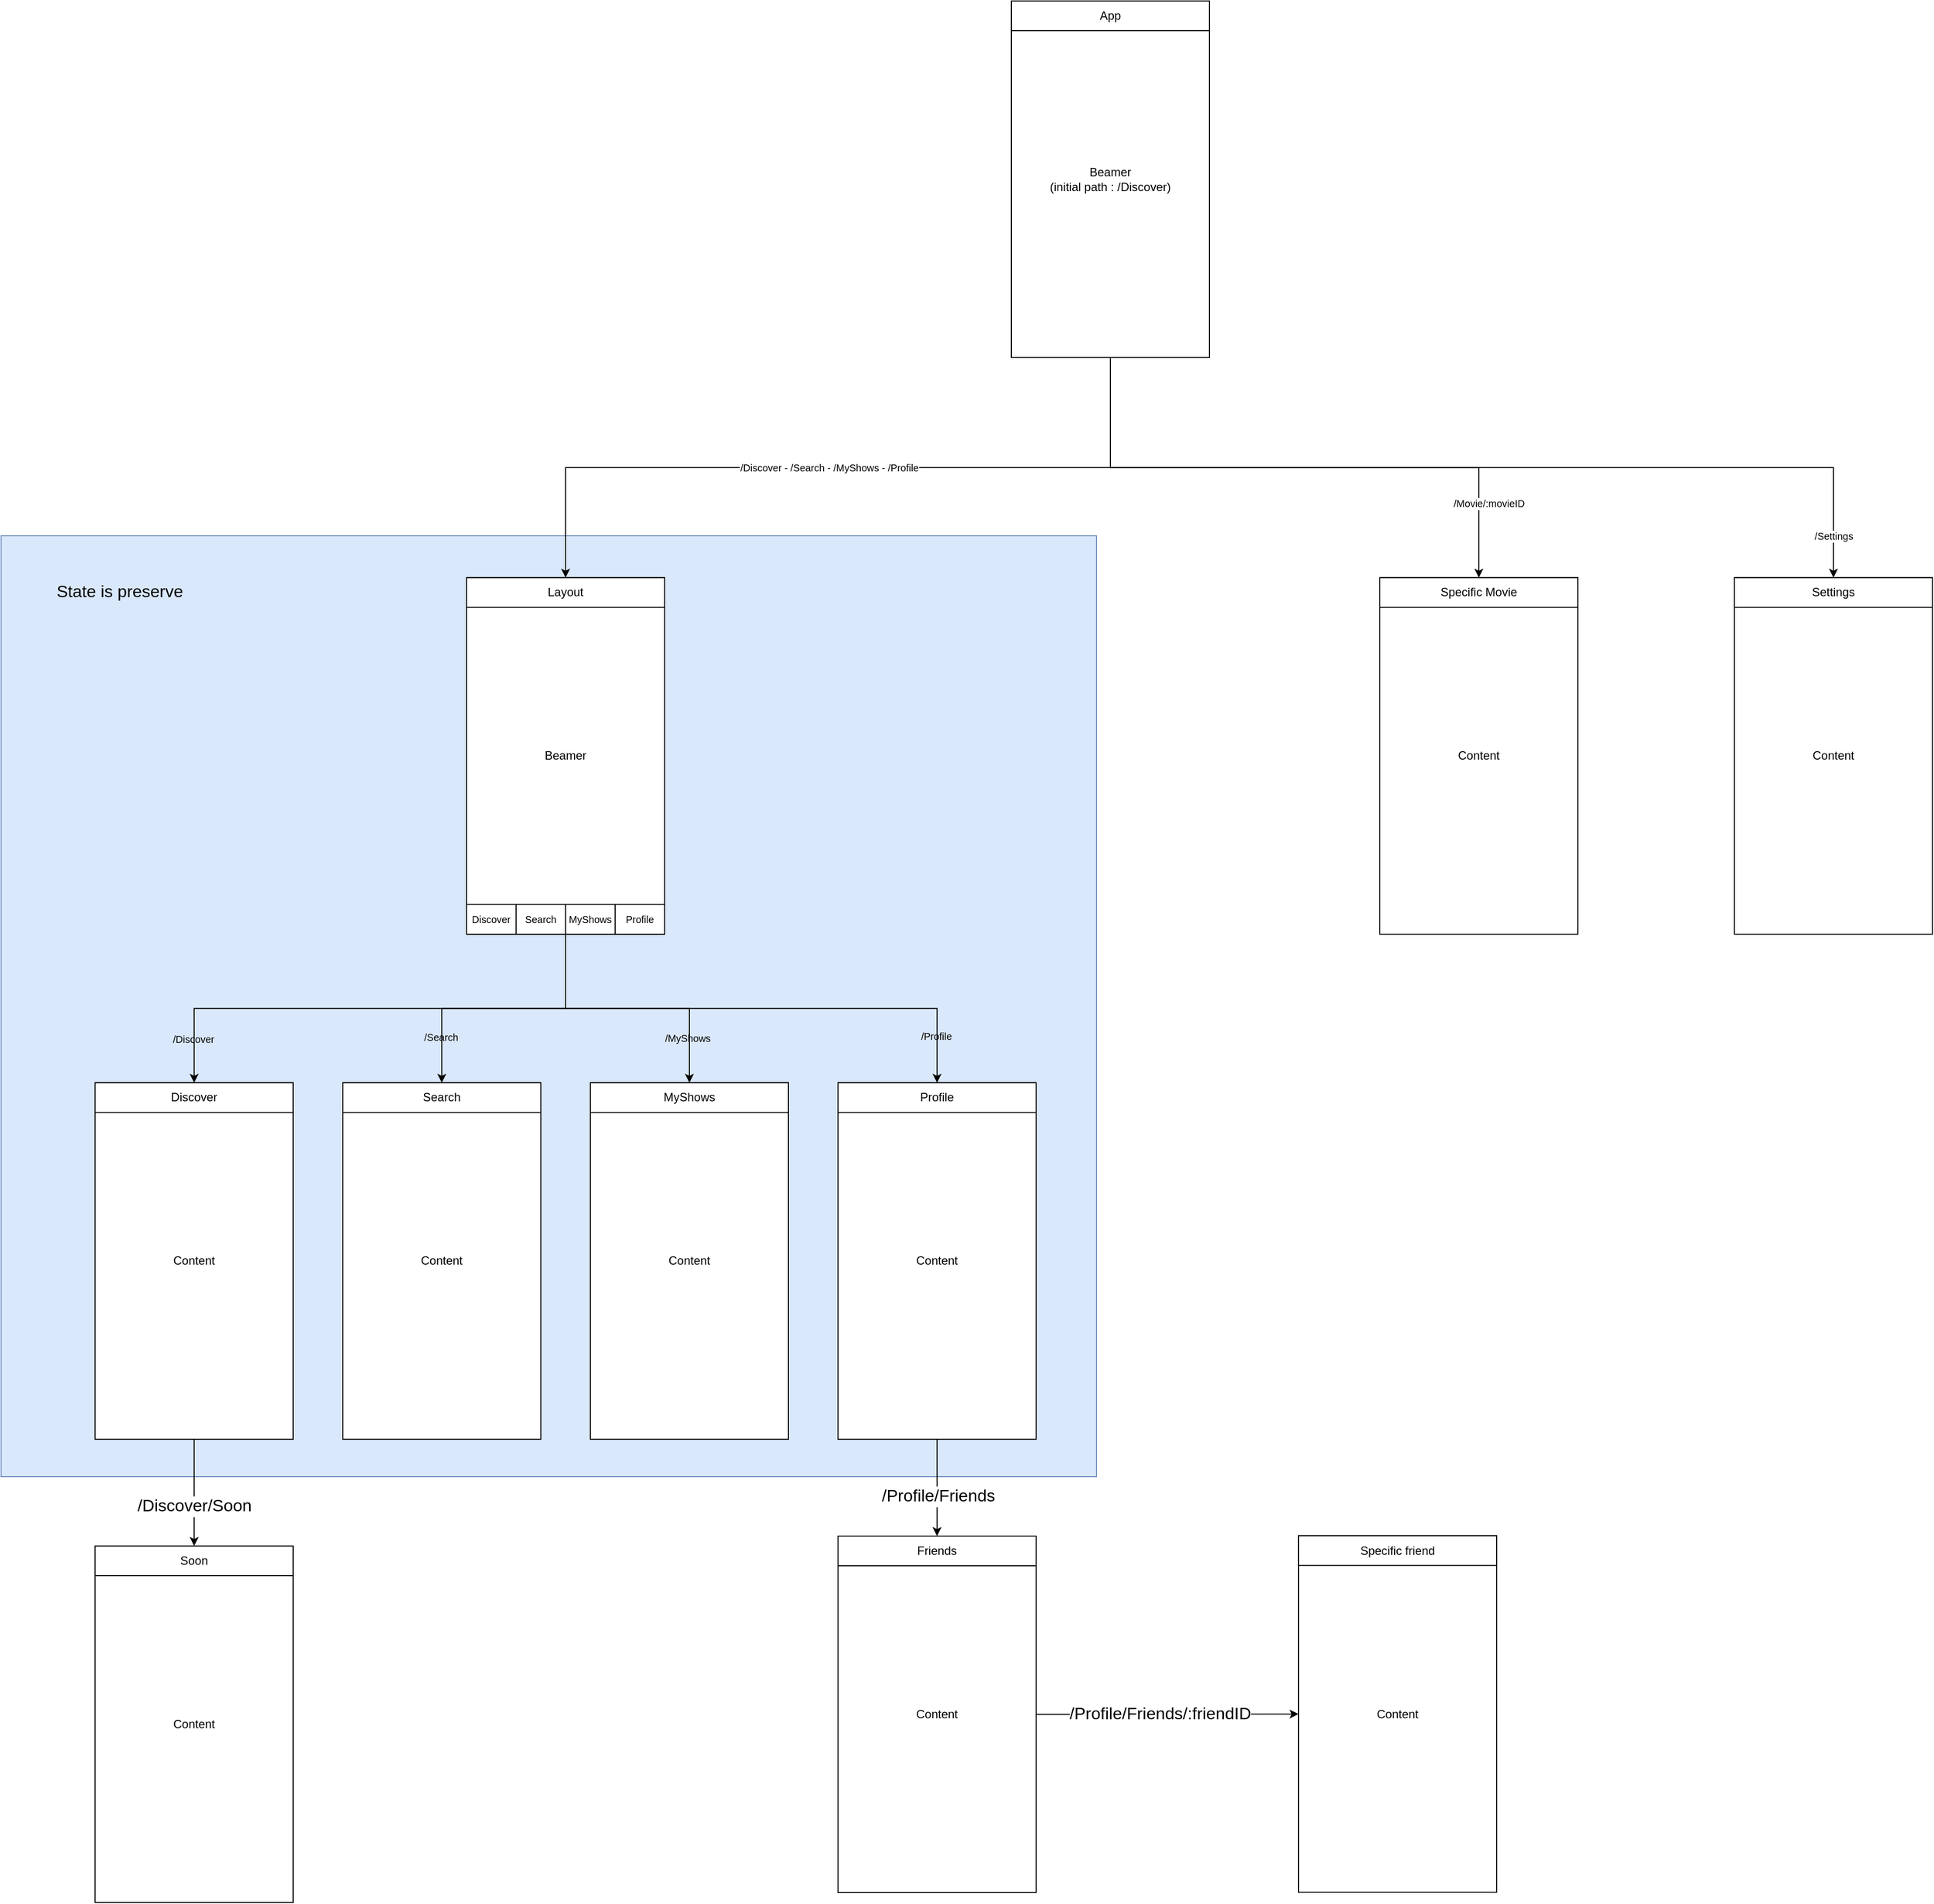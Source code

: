 <mxfile version="20.0.3" type="device"><diagram id="WqRtav1gksRt4kbiOZdr" name="Page-1"><mxGraphModel dx="5688" dy="4313" grid="1" gridSize="10" guides="1" tooltips="1" connect="1" arrows="1" fold="1" page="1" pageScale="1" pageWidth="827" pageHeight="1169" math="0" shadow="0"><root><mxCell id="0"/><mxCell id="1" parent="0"/><mxCell id="Yy9IkFTsU72jdzXScGj7-37" value="" style="rounded=0;whiteSpace=wrap;html=1;fontSize=10;fillColor=#dae8fc;strokeColor=#6c8ebf;" vertex="1" parent="1"><mxGeometry x="270" y="-44" width="1106" height="950" as="geometry"/></mxCell><mxCell id="Yy9IkFTsU72jdzXScGj7-51" style="edgeStyle=orthogonalEdgeStyle;rounded=0;orthogonalLoop=1;jettySize=auto;html=1;exitX=0.5;exitY=1;exitDx=0;exitDy=0;entryX=0.5;entryY=0;entryDx=0;entryDy=0;fontSize=17;" edge="1" parent="1" source="Yy9IkFTsU72jdzXScGj7-3" target="Yy9IkFTsU72jdzXScGj7-50"><mxGeometry relative="1" as="geometry"/></mxCell><mxCell id="Yy9IkFTsU72jdzXScGj7-3" value="Content" style="rounded=0;whiteSpace=wrap;html=1;" vertex="1" parent="1"><mxGeometry x="365" y="508.29" width="200" height="360" as="geometry"/></mxCell><mxCell id="Yy9IkFTsU72jdzXScGj7-4" value="Discover" style="rounded=0;whiteSpace=wrap;html=1;" vertex="1" parent="1"><mxGeometry x="365" y="508.29" width="200" height="30" as="geometry"/></mxCell><mxCell id="Yy9IkFTsU72jdzXScGj7-5" value="Content" style="rounded=0;whiteSpace=wrap;html=1;" vertex="1" parent="1"><mxGeometry x="615" y="508.29" width="200" height="360" as="geometry"/></mxCell><mxCell id="Yy9IkFTsU72jdzXScGj7-6" value="Search" style="rounded=0;whiteSpace=wrap;html=1;" vertex="1" parent="1"><mxGeometry x="615" y="508.29" width="200" height="30" as="geometry"/></mxCell><mxCell id="Yy9IkFTsU72jdzXScGj7-7" value="Content" style="rounded=0;whiteSpace=wrap;html=1;" vertex="1" parent="1"><mxGeometry x="865" y="508.29" width="200" height="360" as="geometry"/></mxCell><mxCell id="Yy9IkFTsU72jdzXScGj7-8" value="MyShows" style="rounded=0;whiteSpace=wrap;html=1;" vertex="1" parent="1"><mxGeometry x="865" y="508.29" width="200" height="30" as="geometry"/></mxCell><mxCell id="Yy9IkFTsU72jdzXScGj7-44" style="edgeStyle=orthogonalEdgeStyle;rounded=0;orthogonalLoop=1;jettySize=auto;html=1;exitX=0.5;exitY=1;exitDx=0;exitDy=0;entryX=0.5;entryY=0;entryDx=0;entryDy=0;fontSize=17;" edge="1" parent="1" source="Yy9IkFTsU72jdzXScGj7-9" target="Yy9IkFTsU72jdzXScGj7-41"><mxGeometry relative="1" as="geometry"/></mxCell><mxCell id="Yy9IkFTsU72jdzXScGj7-45" value="/Profile/Friends" style="edgeLabel;html=1;align=center;verticalAlign=middle;resizable=0;points=[];fontSize=17;" vertex="1" connectable="0" parent="Yy9IkFTsU72jdzXScGj7-44"><mxGeometry x="0.175" y="1" relative="1" as="geometry"><mxPoint as="offset"/></mxGeometry></mxCell><mxCell id="Yy9IkFTsU72jdzXScGj7-9" value="Content" style="rounded=0;whiteSpace=wrap;html=1;" vertex="1" parent="1"><mxGeometry x="1115" y="508.29" width="200" height="360" as="geometry"/></mxCell><mxCell id="Yy9IkFTsU72jdzXScGj7-10" value="Profile" style="rounded=0;whiteSpace=wrap;html=1;" vertex="1" parent="1"><mxGeometry x="1115" y="508.29" width="200" height="30" as="geometry"/></mxCell><mxCell id="Yy9IkFTsU72jdzXScGj7-12" value="Beamer" style="rounded=0;whiteSpace=wrap;html=1;" vertex="1" parent="1"><mxGeometry x="740" y="-1.71" width="200" height="360" as="geometry"/></mxCell><mxCell id="Yy9IkFTsU72jdzXScGj7-13" value="Layout" style="rounded=0;whiteSpace=wrap;html=1;" vertex="1" parent="1"><mxGeometry x="740" y="-1.71" width="200" height="30" as="geometry"/></mxCell><mxCell id="Yy9IkFTsU72jdzXScGj7-14" value="&lt;font style=&quot;font-size: 10px;&quot;&gt;Discover&lt;/font&gt;" style="rounded=0;whiteSpace=wrap;html=1;" vertex="1" parent="1"><mxGeometry x="740" y="328.29" width="50" height="30" as="geometry"/></mxCell><mxCell id="Yy9IkFTsU72jdzXScGj7-19" style="edgeStyle=orthogonalEdgeStyle;rounded=0;orthogonalLoop=1;jettySize=auto;html=1;exitX=1;exitY=1;exitDx=0;exitDy=0;entryX=0.5;entryY=0;entryDx=0;entryDy=0;fontSize=10;" edge="1" parent="1" source="Yy9IkFTsU72jdzXScGj7-15" target="Yy9IkFTsU72jdzXScGj7-6"><mxGeometry relative="1" as="geometry"/></mxCell><mxCell id="Yy9IkFTsU72jdzXScGj7-30" value="/Search" style="edgeLabel;html=1;align=center;verticalAlign=middle;resizable=0;points=[];fontSize=10;labelBackgroundColor=none;" vertex="1" connectable="0" parent="Yy9IkFTsU72jdzXScGj7-19"><mxGeometry x="0.657" y="-1" relative="1" as="geometry"><mxPoint as="offset"/></mxGeometry></mxCell><mxCell id="Yy9IkFTsU72jdzXScGj7-15" value="&lt;font style=&quot;font-size: 10px;&quot;&gt;Search&lt;/font&gt;" style="rounded=0;whiteSpace=wrap;html=1;" vertex="1" parent="1"><mxGeometry x="790" y="328.29" width="50" height="30" as="geometry"/></mxCell><mxCell id="Yy9IkFTsU72jdzXScGj7-18" style="edgeStyle=orthogonalEdgeStyle;rounded=0;orthogonalLoop=1;jettySize=auto;html=1;exitX=0;exitY=1;exitDx=0;exitDy=0;entryX=0.5;entryY=0;entryDx=0;entryDy=0;fontSize=10;" edge="1" parent="1" source="Yy9IkFTsU72jdzXScGj7-16" target="Yy9IkFTsU72jdzXScGj7-4"><mxGeometry relative="1" as="geometry"/></mxCell><mxCell id="Yy9IkFTsU72jdzXScGj7-29" value="/Discover" style="edgeLabel;html=1;align=center;verticalAlign=middle;resizable=0;points=[];fontSize=10;labelBackgroundColor=none;" vertex="1" connectable="0" parent="Yy9IkFTsU72jdzXScGj7-18"><mxGeometry x="0.831" y="-1" relative="1" as="geometry"><mxPoint as="offset"/></mxGeometry></mxCell><mxCell id="Yy9IkFTsU72jdzXScGj7-20" style="edgeStyle=orthogonalEdgeStyle;rounded=0;orthogonalLoop=1;jettySize=auto;html=1;exitX=0;exitY=1;exitDx=0;exitDy=0;entryX=0.5;entryY=0;entryDx=0;entryDy=0;fontSize=10;" edge="1" parent="1" source="Yy9IkFTsU72jdzXScGj7-16" target="Yy9IkFTsU72jdzXScGj7-8"><mxGeometry relative="1" as="geometry"/></mxCell><mxCell id="Yy9IkFTsU72jdzXScGj7-31" value="/MyShows" style="edgeLabel;html=1;align=center;verticalAlign=middle;resizable=0;points=[];fontSize=10;labelBackgroundColor=none;" vertex="1" connectable="0" parent="Yy9IkFTsU72jdzXScGj7-20"><mxGeometry x="0.664" y="-2" relative="1" as="geometry"><mxPoint as="offset"/></mxGeometry></mxCell><mxCell id="Yy9IkFTsU72jdzXScGj7-21" style="edgeStyle=orthogonalEdgeStyle;rounded=0;orthogonalLoop=1;jettySize=auto;html=1;exitX=0;exitY=1;exitDx=0;exitDy=0;fontSize=10;" edge="1" parent="1" source="Yy9IkFTsU72jdzXScGj7-16" target="Yy9IkFTsU72jdzXScGj7-10"><mxGeometry relative="1" as="geometry"/></mxCell><mxCell id="Yy9IkFTsU72jdzXScGj7-32" value="/Profile" style="edgeLabel;html=1;align=center;verticalAlign=middle;resizable=0;points=[];fontSize=10;labelBackgroundColor=none;" vertex="1" connectable="0" parent="Yy9IkFTsU72jdzXScGj7-21"><mxGeometry x="0.817" y="-1" relative="1" as="geometry"><mxPoint as="offset"/></mxGeometry></mxCell><mxCell id="Yy9IkFTsU72jdzXScGj7-16" value="&lt;font style=&quot;font-size: 10px;&quot;&gt;MyShows&lt;/font&gt;" style="rounded=0;whiteSpace=wrap;html=1;" vertex="1" parent="1"><mxGeometry x="840" y="328.29" width="50" height="30" as="geometry"/></mxCell><mxCell id="Yy9IkFTsU72jdzXScGj7-17" value="&lt;font style=&quot;font-size: 10px;&quot;&gt;Profile&lt;/font&gt;" style="rounded=0;whiteSpace=wrap;html=1;" vertex="1" parent="1"><mxGeometry x="890" y="328.29" width="50" height="30" as="geometry"/></mxCell><mxCell id="Yy9IkFTsU72jdzXScGj7-25" style="edgeStyle=orthogonalEdgeStyle;rounded=0;orthogonalLoop=1;jettySize=auto;html=1;exitX=0.5;exitY=1;exitDx=0;exitDy=0;entryX=0.5;entryY=0;entryDx=0;entryDy=0;fontSize=10;" edge="1" parent="1" source="Yy9IkFTsU72jdzXScGj7-22" target="Yy9IkFTsU72jdzXScGj7-13"><mxGeometry relative="1" as="geometry"/></mxCell><mxCell id="Yy9IkFTsU72jdzXScGj7-28" value="/Discover - /Search - /MyShows - /Profile" style="edgeLabel;html=1;align=center;verticalAlign=middle;resizable=0;points=[];fontSize=10;" vertex="1" connectable="0" parent="Yy9IkFTsU72jdzXScGj7-25"><mxGeometry x="0.023" relative="1" as="geometry"><mxPoint as="offset"/></mxGeometry></mxCell><mxCell id="Yy9IkFTsU72jdzXScGj7-26" style="edgeStyle=orthogonalEdgeStyle;rounded=0;orthogonalLoop=1;jettySize=auto;html=1;exitX=0.5;exitY=1;exitDx=0;exitDy=0;entryX=0.5;entryY=0;entryDx=0;entryDy=0;fontSize=10;" edge="1" parent="1" source="Yy9IkFTsU72jdzXScGj7-22" target="Yy9IkFTsU72jdzXScGj7-24"><mxGeometry relative="1" as="geometry"/></mxCell><mxCell id="Yy9IkFTsU72jdzXScGj7-27" value="/Movie/:movieID" style="edgeLabel;html=1;align=center;verticalAlign=middle;resizable=0;points=[];fontSize=10;" vertex="1" connectable="0" parent="Yy9IkFTsU72jdzXScGj7-26"><mxGeometry x="0.213" y="1" relative="1" as="geometry"><mxPoint x="132" y="37" as="offset"/></mxGeometry></mxCell><mxCell id="Yy9IkFTsU72jdzXScGj7-35" style="edgeStyle=orthogonalEdgeStyle;rounded=0;orthogonalLoop=1;jettySize=auto;html=1;exitX=0.5;exitY=1;exitDx=0;exitDy=0;entryX=0.5;entryY=0;entryDx=0;entryDy=0;fontSize=10;" edge="1" parent="1" source="Yy9IkFTsU72jdzXScGj7-22" target="Yy9IkFTsU72jdzXScGj7-34"><mxGeometry relative="1" as="geometry"/></mxCell><mxCell id="Yy9IkFTsU72jdzXScGj7-36" value="/Settings" style="edgeLabel;html=1;align=center;verticalAlign=middle;resizable=0;points=[];fontSize=10;" vertex="1" connectable="0" parent="Yy9IkFTsU72jdzXScGj7-35"><mxGeometry x="0.91" relative="1" as="geometry"><mxPoint as="offset"/></mxGeometry></mxCell><mxCell id="Yy9IkFTsU72jdzXScGj7-22" value="Beamer&lt;br&gt;(initial path : /Discover)" style="rounded=0;whiteSpace=wrap;html=1;" vertex="1" parent="1"><mxGeometry x="1290" y="-584" width="200" height="360" as="geometry"/></mxCell><mxCell id="Yy9IkFTsU72jdzXScGj7-23" value="Content" style="rounded=0;whiteSpace=wrap;html=1;" vertex="1" parent="1"><mxGeometry x="1662" y="-1.71" width="200" height="360" as="geometry"/></mxCell><mxCell id="Yy9IkFTsU72jdzXScGj7-24" value="Specific Movie" style="rounded=0;whiteSpace=wrap;html=1;" vertex="1" parent="1"><mxGeometry x="1662" y="-1.71" width="200" height="30" as="geometry"/></mxCell><mxCell id="Yy9IkFTsU72jdzXScGj7-33" value="Content" style="rounded=0;whiteSpace=wrap;html=1;" vertex="1" parent="1"><mxGeometry x="2020" y="-1.71" width="200" height="360" as="geometry"/></mxCell><mxCell id="Yy9IkFTsU72jdzXScGj7-34" value="Settings" style="rounded=0;whiteSpace=wrap;html=1;" vertex="1" parent="1"><mxGeometry x="2020" y="-1.71" width="200" height="30" as="geometry"/></mxCell><mxCell id="Yy9IkFTsU72jdzXScGj7-38" value="&lt;font style=&quot;font-size: 17px;&quot;&gt;State is preserve&lt;/font&gt;" style="text;html=1;strokeColor=none;fillColor=none;align=center;verticalAlign=middle;whiteSpace=wrap;rounded=0;fontSize=10;" vertex="1" parent="1"><mxGeometry x="310" y="-6.71" width="160" height="40" as="geometry"/></mxCell><mxCell id="Yy9IkFTsU72jdzXScGj7-39" value="App" style="rounded=0;whiteSpace=wrap;html=1;" vertex="1" parent="1"><mxGeometry x="1290" y="-584" width="200" height="30" as="geometry"/></mxCell><mxCell id="Yy9IkFTsU72jdzXScGj7-52" style="edgeStyle=orthogonalEdgeStyle;rounded=0;orthogonalLoop=1;jettySize=auto;html=1;exitX=1;exitY=0.5;exitDx=0;exitDy=0;entryX=0;entryY=0.5;entryDx=0;entryDy=0;fontSize=17;" edge="1" parent="1" source="Yy9IkFTsU72jdzXScGj7-40" target="Yy9IkFTsU72jdzXScGj7-42"><mxGeometry relative="1" as="geometry"/></mxCell><mxCell id="Yy9IkFTsU72jdzXScGj7-53" value="/Profile/Friends/:friendID" style="edgeLabel;html=1;align=center;verticalAlign=middle;resizable=0;points=[];fontSize=17;" vertex="1" connectable="0" parent="Yy9IkFTsU72jdzXScGj7-52"><mxGeometry x="0.306" y="-1" relative="1" as="geometry"><mxPoint x="-48" y="-1" as="offset"/></mxGeometry></mxCell><mxCell id="Yy9IkFTsU72jdzXScGj7-40" value="Content" style="rounded=0;whiteSpace=wrap;html=1;" vertex="1" parent="1"><mxGeometry x="1115" y="966" width="200" height="360" as="geometry"/></mxCell><mxCell id="Yy9IkFTsU72jdzXScGj7-41" value="Friends" style="rounded=0;whiteSpace=wrap;html=1;" vertex="1" parent="1"><mxGeometry x="1115" y="966" width="200" height="30" as="geometry"/></mxCell><mxCell id="Yy9IkFTsU72jdzXScGj7-42" value="Content" style="rounded=0;whiteSpace=wrap;html=1;" vertex="1" parent="1"><mxGeometry x="1579.95" y="965.68" width="200" height="360" as="geometry"/></mxCell><mxCell id="Yy9IkFTsU72jdzXScGj7-43" value="Specific friend" style="rounded=0;whiteSpace=wrap;html=1;" vertex="1" parent="1"><mxGeometry x="1579.95" y="965.68" width="200" height="30" as="geometry"/></mxCell><mxCell id="Yy9IkFTsU72jdzXScGj7-48" value="/Discover/Soon" style="edgeLabel;html=1;align=center;verticalAlign=middle;resizable=0;points=[];fontSize=17;" vertex="1" connectable="0" parent="1"><mxGeometry x="465" y="936.004" as="geometry"/></mxCell><mxCell id="Yy9IkFTsU72jdzXScGj7-49" value="Content" style="rounded=0;whiteSpace=wrap;html=1;" vertex="1" parent="1"><mxGeometry x="365" y="976" width="200" height="360" as="geometry"/></mxCell><mxCell id="Yy9IkFTsU72jdzXScGj7-50" value="Soon" style="rounded=0;whiteSpace=wrap;html=1;" vertex="1" parent="1"><mxGeometry x="365" y="976" width="200" height="30" as="geometry"/></mxCell></root></mxGraphModel></diagram></mxfile>